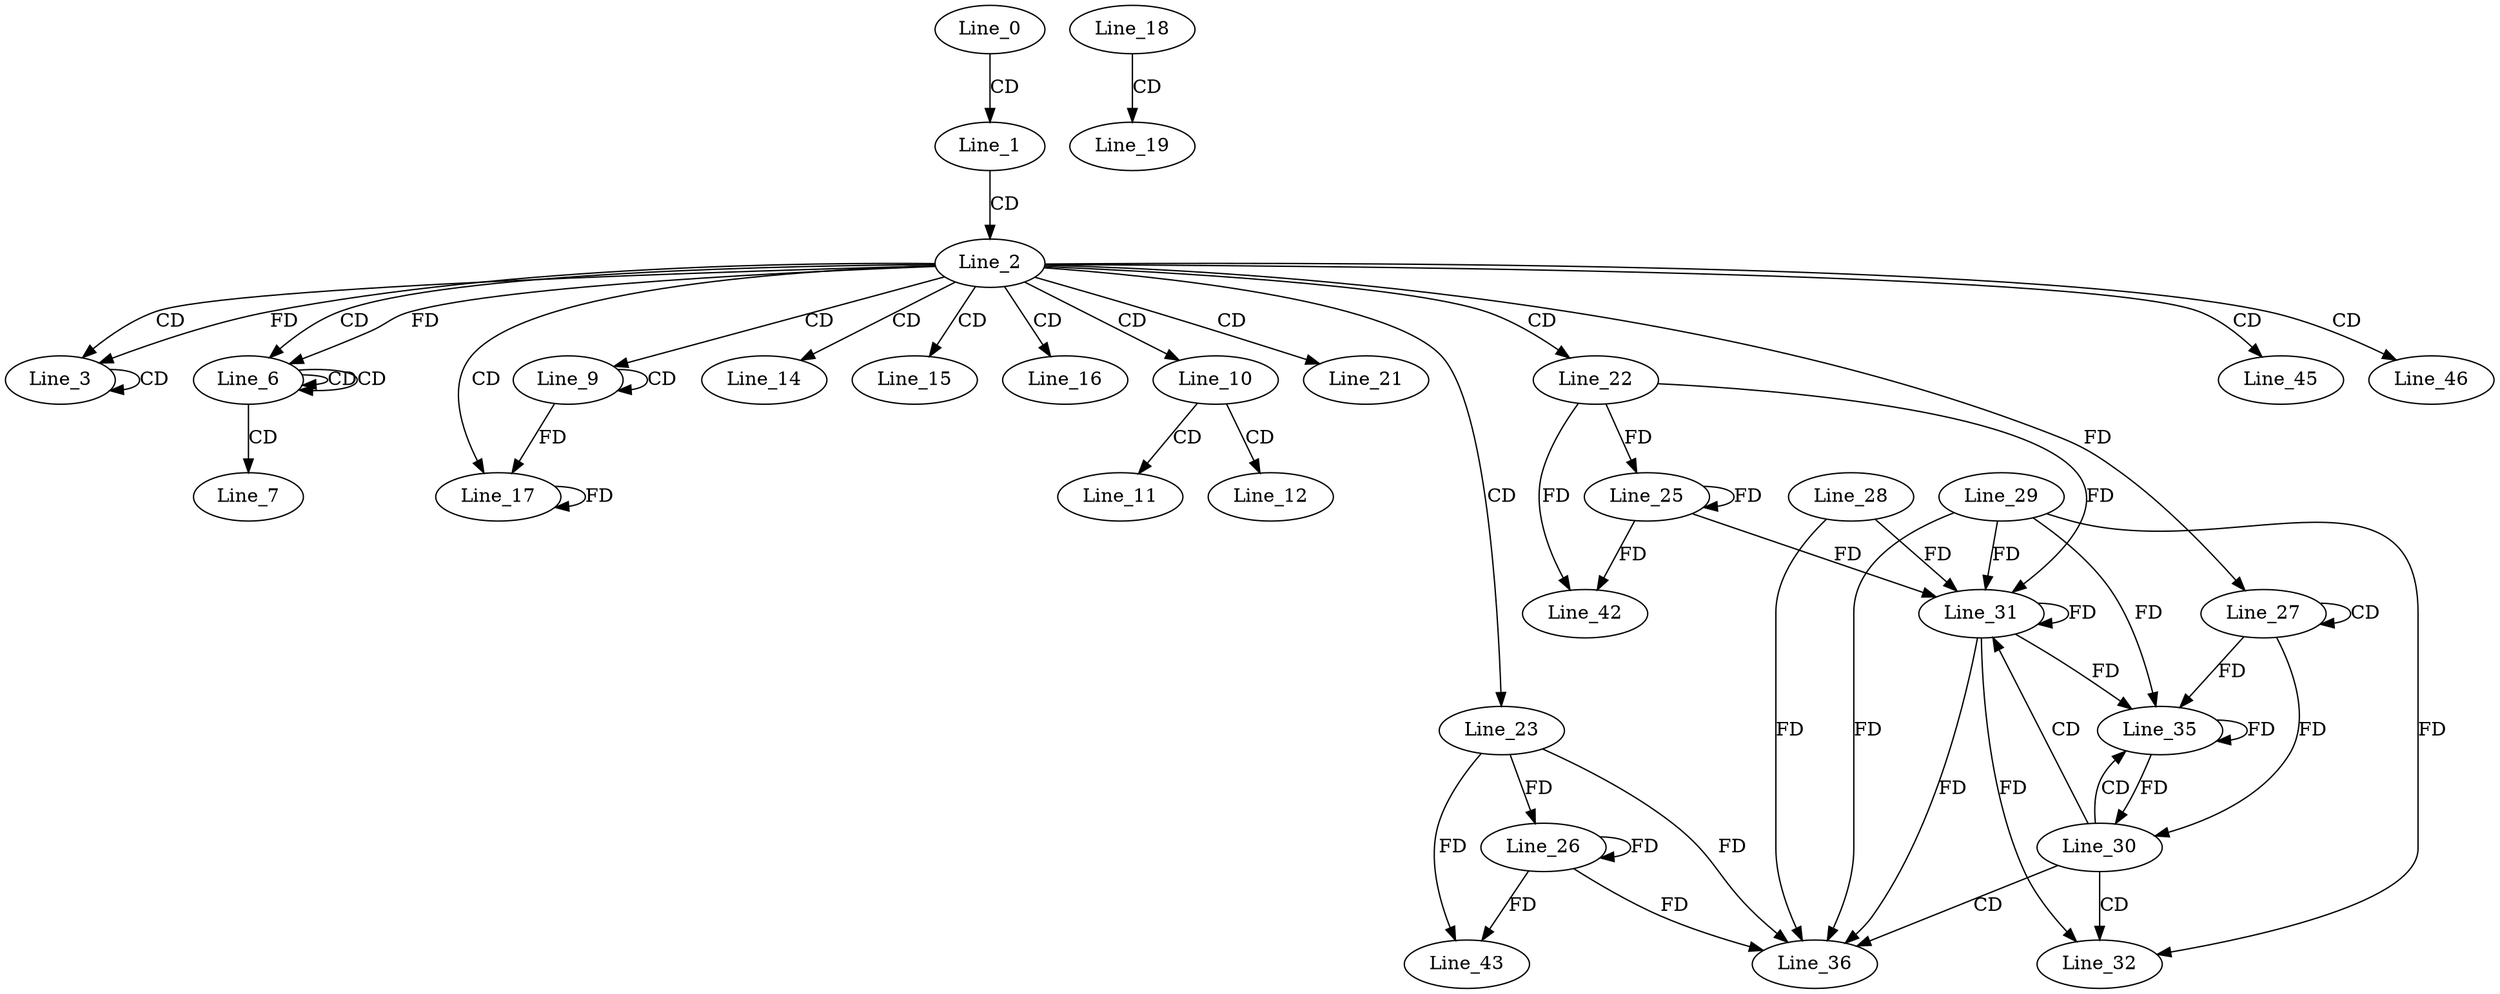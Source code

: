 digraph G {
  Line_0;
  Line_1;
  Line_2;
  Line_3;
  Line_3;
  Line_6;
  Line_6;
  Line_6;
  Line_7;
  Line_9;
  Line_9;
  Line_10;
  Line_11;
  Line_12;
  Line_14;
  Line_15;
  Line_16;
  Line_17;
  Line_17;
  Line_18;
  Line_19;
  Line_21;
  Line_22;
  Line_23;
  Line_25;
  Line_26;
  Line_27;
  Line_27;
  Line_30;
  Line_31;
  Line_29;
  Line_31;
  Line_28;
  Line_32;
  Line_35;
  Line_36;
  Line_42;
  Line_43;
  Line_45;
  Line_45;
  Line_46;
  Line_0 -> Line_1 [ label="CD" ];
  Line_1 -> Line_2 [ label="CD" ];
  Line_2 -> Line_3 [ label="CD" ];
  Line_3 -> Line_3 [ label="CD" ];
  Line_2 -> Line_3 [ label="FD" ];
  Line_2 -> Line_6 [ label="CD" ];
  Line_6 -> Line_6 [ label="CD" ];
  Line_6 -> Line_6 [ label="CD" ];
  Line_2 -> Line_6 [ label="FD" ];
  Line_6 -> Line_7 [ label="CD" ];
  Line_2 -> Line_9 [ label="CD" ];
  Line_9 -> Line_9 [ label="CD" ];
  Line_2 -> Line_10 [ label="CD" ];
  Line_10 -> Line_11 [ label="CD" ];
  Line_10 -> Line_12 [ label="CD" ];
  Line_2 -> Line_14 [ label="CD" ];
  Line_2 -> Line_15 [ label="CD" ];
  Line_2 -> Line_16 [ label="CD" ];
  Line_2 -> Line_17 [ label="CD" ];
  Line_9 -> Line_17 [ label="FD" ];
  Line_17 -> Line_17 [ label="FD" ];
  Line_18 -> Line_19 [ label="CD" ];
  Line_2 -> Line_21 [ label="CD" ];
  Line_2 -> Line_22 [ label="CD" ];
  Line_2 -> Line_23 [ label="CD" ];
  Line_22 -> Line_25 [ label="FD" ];
  Line_25 -> Line_25 [ label="FD" ];
  Line_23 -> Line_26 [ label="FD" ];
  Line_26 -> Line_26 [ label="FD" ];
  Line_27 -> Line_27 [ label="CD" ];
  Line_2 -> Line_27 [ label="FD" ];
  Line_27 -> Line_30 [ label="FD" ];
  Line_30 -> Line_31 [ label="CD" ];
  Line_31 -> Line_31 [ label="FD" ];
  Line_29 -> Line_31 [ label="FD" ];
  Line_22 -> Line_31 [ label="FD" ];
  Line_25 -> Line_31 [ label="FD" ];
  Line_28 -> Line_31 [ label="FD" ];
  Line_30 -> Line_32 [ label="CD" ];
  Line_31 -> Line_32 [ label="FD" ];
  Line_29 -> Line_32 [ label="FD" ];
  Line_30 -> Line_35 [ label="CD" ];
  Line_35 -> Line_35 [ label="FD" ];
  Line_27 -> Line_35 [ label="FD" ];
  Line_31 -> Line_35 [ label="FD" ];
  Line_29 -> Line_35 [ label="FD" ];
  Line_30 -> Line_36 [ label="CD" ];
  Line_23 -> Line_36 [ label="FD" ];
  Line_26 -> Line_36 [ label="FD" ];
  Line_28 -> Line_36 [ label="FD" ];
  Line_31 -> Line_36 [ label="FD" ];
  Line_29 -> Line_36 [ label="FD" ];
  Line_22 -> Line_42 [ label="FD" ];
  Line_25 -> Line_42 [ label="FD" ];
  Line_23 -> Line_43 [ label="FD" ];
  Line_26 -> Line_43 [ label="FD" ];
  Line_2 -> Line_45 [ label="CD" ];
  Line_2 -> Line_46 [ label="CD" ];
  Line_35 -> Line_30 [ label="FD" ];
}
